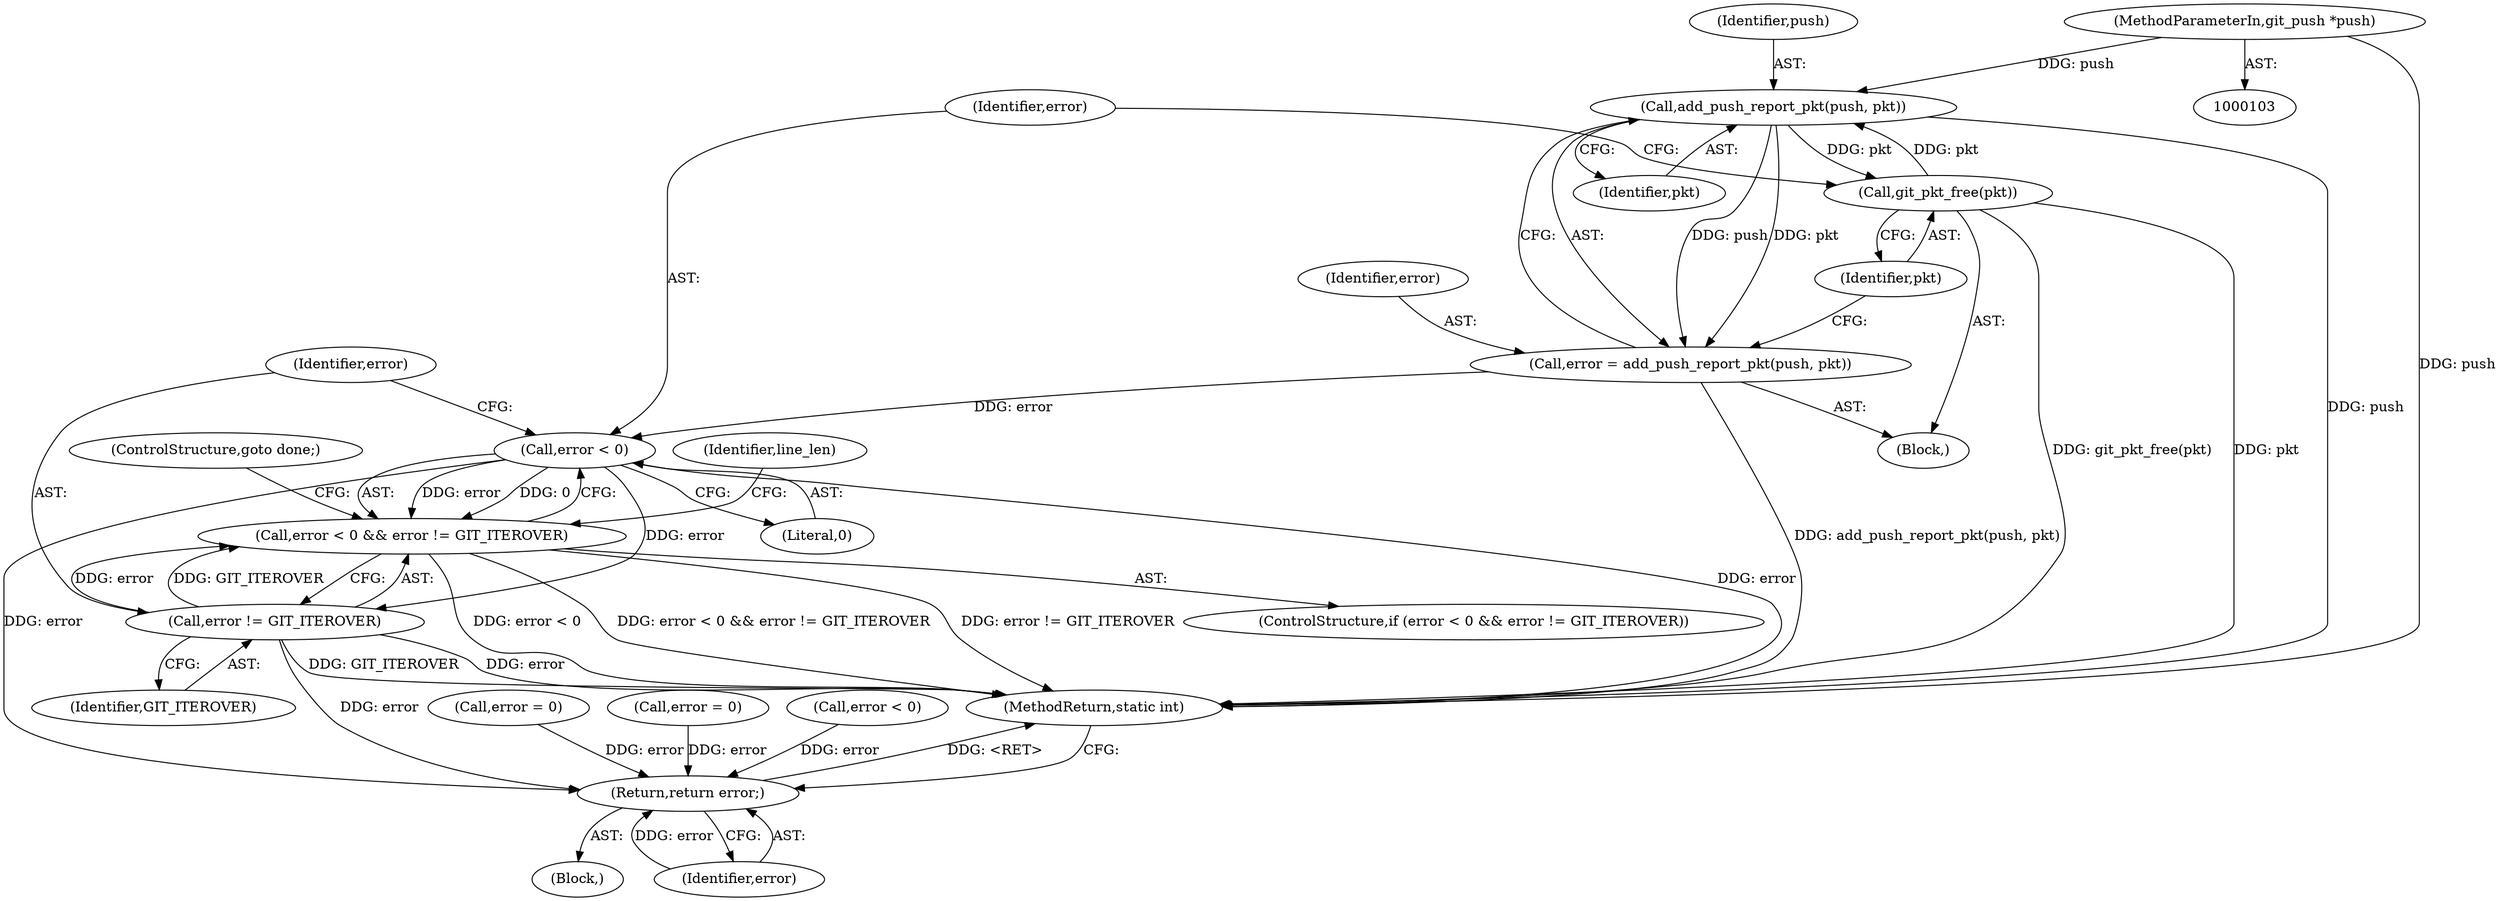 digraph "0_libgit2_2fdef641fd0dd2828bd948234ae86de75221a11a_0@pointer" {
"1000104" [label="(MethodParameterIn,git_push *push)"];
"1000203" [label="(Call,add_push_report_pkt(push, pkt))"];
"1000201" [label="(Call,error = add_push_report_pkt(push, pkt))"];
"1000210" [label="(Call,error < 0)"];
"1000209" [label="(Call,error < 0 && error != GIT_ITEROVER)"];
"1000213" [label="(Call,error != GIT_ITEROVER)"];
"1000226" [label="(Return,return error;)"];
"1000206" [label="(Call,git_pkt_free(pkt))"];
"1000214" [label="(Identifier,error)"];
"1000217" [label="(Call,error = 0)"];
"1000183" [label="(Call,error = 0)"];
"1000213" [label="(Call,error != GIT_ITEROVER)"];
"1000211" [label="(Identifier,error)"];
"1000161" [label="(Block,)"];
"1000207" [label="(Identifier,pkt)"];
"1000202" [label="(Identifier,error)"];
"1000216" [label="(ControlStructure,goto done;)"];
"1000208" [label="(ControlStructure,if (error < 0 && error != GIT_ITEROVER))"];
"1000212" [label="(Literal,0)"];
"1000159" [label="(Identifier,line_len)"];
"1000203" [label="(Call,add_push_report_pkt(push, pkt))"];
"1000201" [label="(Call,error = add_push_report_pkt(push, pkt))"];
"1000210" [label="(Call,error < 0)"];
"1000104" [label="(MethodParameterIn,git_push *push)"];
"1000206" [label="(Call,git_pkt_free(pkt))"];
"1000189" [label="(Call,error < 0)"];
"1000226" [label="(Return,return error;)"];
"1000215" [label="(Identifier,GIT_ITEROVER)"];
"1000209" [label="(Call,error < 0 && error != GIT_ITEROVER)"];
"1000228" [label="(MethodReturn,static int)"];
"1000107" [label="(Block,)"];
"1000227" [label="(Identifier,error)"];
"1000204" [label="(Identifier,push)"];
"1000205" [label="(Identifier,pkt)"];
"1000104" -> "1000103"  [label="AST: "];
"1000104" -> "1000228"  [label="DDG: push"];
"1000104" -> "1000203"  [label="DDG: push"];
"1000203" -> "1000201"  [label="AST: "];
"1000203" -> "1000205"  [label="CFG: "];
"1000204" -> "1000203"  [label="AST: "];
"1000205" -> "1000203"  [label="AST: "];
"1000201" -> "1000203"  [label="CFG: "];
"1000203" -> "1000228"  [label="DDG: push"];
"1000203" -> "1000201"  [label="DDG: push"];
"1000203" -> "1000201"  [label="DDG: pkt"];
"1000206" -> "1000203"  [label="DDG: pkt"];
"1000203" -> "1000206"  [label="DDG: pkt"];
"1000201" -> "1000161"  [label="AST: "];
"1000202" -> "1000201"  [label="AST: "];
"1000207" -> "1000201"  [label="CFG: "];
"1000201" -> "1000228"  [label="DDG: add_push_report_pkt(push, pkt)"];
"1000201" -> "1000210"  [label="DDG: error"];
"1000210" -> "1000209"  [label="AST: "];
"1000210" -> "1000212"  [label="CFG: "];
"1000211" -> "1000210"  [label="AST: "];
"1000212" -> "1000210"  [label="AST: "];
"1000214" -> "1000210"  [label="CFG: "];
"1000209" -> "1000210"  [label="CFG: "];
"1000210" -> "1000228"  [label="DDG: error"];
"1000210" -> "1000209"  [label="DDG: error"];
"1000210" -> "1000209"  [label="DDG: 0"];
"1000210" -> "1000213"  [label="DDG: error"];
"1000210" -> "1000226"  [label="DDG: error"];
"1000209" -> "1000208"  [label="AST: "];
"1000209" -> "1000213"  [label="CFG: "];
"1000213" -> "1000209"  [label="AST: "];
"1000159" -> "1000209"  [label="CFG: "];
"1000216" -> "1000209"  [label="CFG: "];
"1000209" -> "1000228"  [label="DDG: error < 0"];
"1000209" -> "1000228"  [label="DDG: error < 0 && error != GIT_ITEROVER"];
"1000209" -> "1000228"  [label="DDG: error != GIT_ITEROVER"];
"1000213" -> "1000209"  [label="DDG: error"];
"1000213" -> "1000209"  [label="DDG: GIT_ITEROVER"];
"1000213" -> "1000215"  [label="CFG: "];
"1000214" -> "1000213"  [label="AST: "];
"1000215" -> "1000213"  [label="AST: "];
"1000213" -> "1000228"  [label="DDG: error"];
"1000213" -> "1000228"  [label="DDG: GIT_ITEROVER"];
"1000213" -> "1000226"  [label="DDG: error"];
"1000226" -> "1000107"  [label="AST: "];
"1000226" -> "1000227"  [label="CFG: "];
"1000227" -> "1000226"  [label="AST: "];
"1000228" -> "1000226"  [label="CFG: "];
"1000226" -> "1000228"  [label="DDG: <RET>"];
"1000227" -> "1000226"  [label="DDG: error"];
"1000189" -> "1000226"  [label="DDG: error"];
"1000183" -> "1000226"  [label="DDG: error"];
"1000217" -> "1000226"  [label="DDG: error"];
"1000206" -> "1000161"  [label="AST: "];
"1000206" -> "1000207"  [label="CFG: "];
"1000207" -> "1000206"  [label="AST: "];
"1000211" -> "1000206"  [label="CFG: "];
"1000206" -> "1000228"  [label="DDG: git_pkt_free(pkt)"];
"1000206" -> "1000228"  [label="DDG: pkt"];
}
